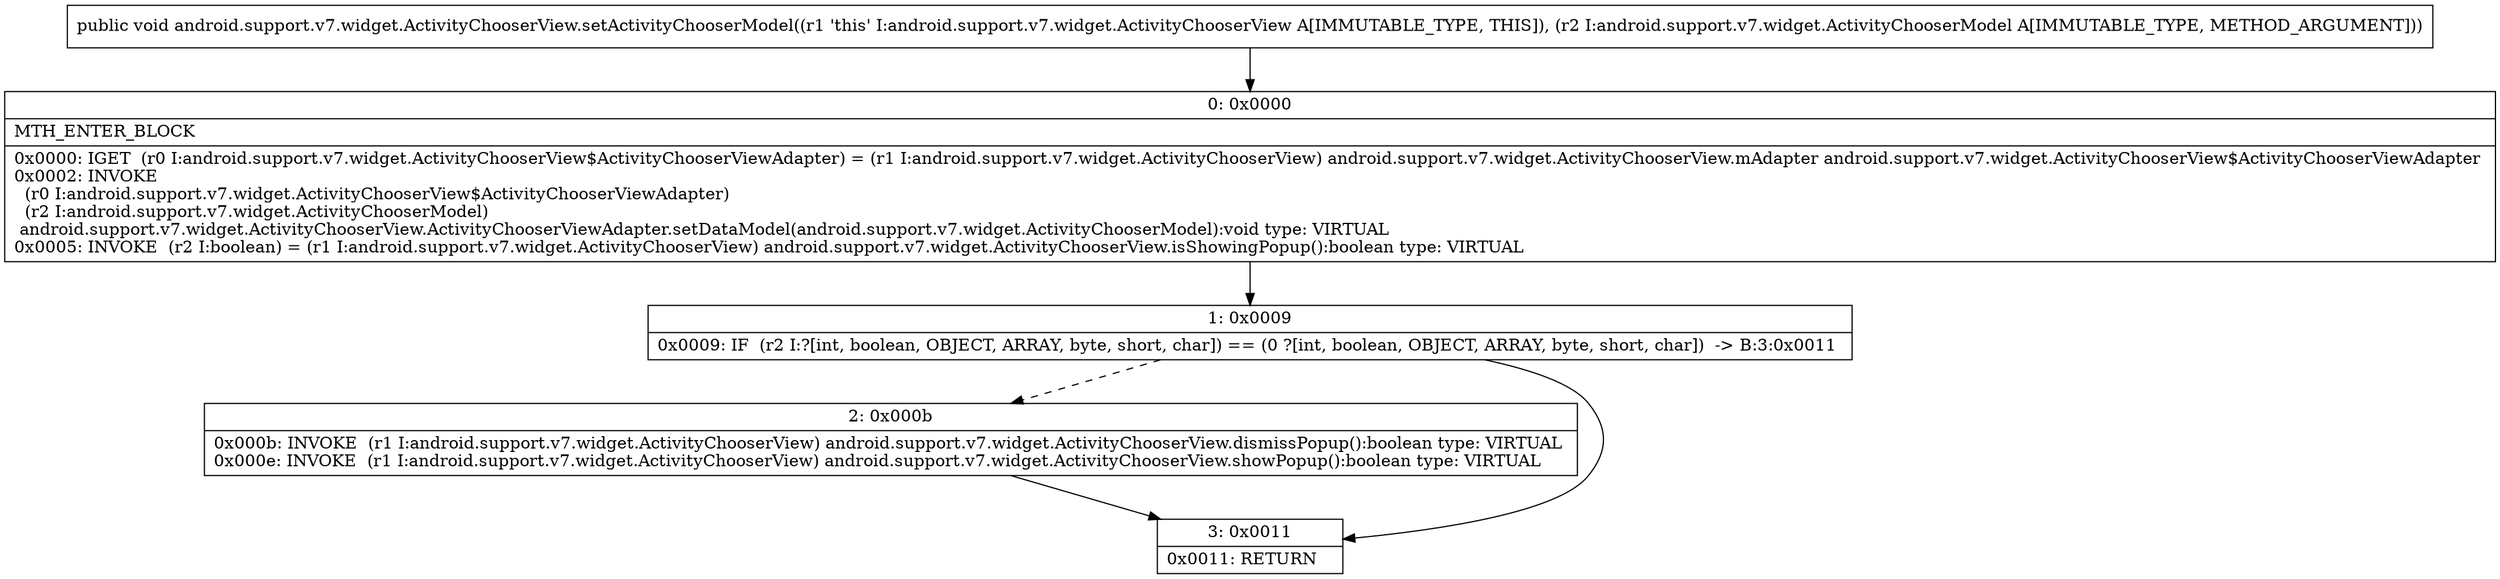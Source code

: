 digraph "CFG forandroid.support.v7.widget.ActivityChooserView.setActivityChooserModel(Landroid\/support\/v7\/widget\/ActivityChooserModel;)V" {
Node_0 [shape=record,label="{0\:\ 0x0000|MTH_ENTER_BLOCK\l|0x0000: IGET  (r0 I:android.support.v7.widget.ActivityChooserView$ActivityChooserViewAdapter) = (r1 I:android.support.v7.widget.ActivityChooserView) android.support.v7.widget.ActivityChooserView.mAdapter android.support.v7.widget.ActivityChooserView$ActivityChooserViewAdapter \l0x0002: INVOKE  \l  (r0 I:android.support.v7.widget.ActivityChooserView$ActivityChooserViewAdapter)\l  (r2 I:android.support.v7.widget.ActivityChooserModel)\l android.support.v7.widget.ActivityChooserView.ActivityChooserViewAdapter.setDataModel(android.support.v7.widget.ActivityChooserModel):void type: VIRTUAL \l0x0005: INVOKE  (r2 I:boolean) = (r1 I:android.support.v7.widget.ActivityChooserView) android.support.v7.widget.ActivityChooserView.isShowingPopup():boolean type: VIRTUAL \l}"];
Node_1 [shape=record,label="{1\:\ 0x0009|0x0009: IF  (r2 I:?[int, boolean, OBJECT, ARRAY, byte, short, char]) == (0 ?[int, boolean, OBJECT, ARRAY, byte, short, char])  \-\> B:3:0x0011 \l}"];
Node_2 [shape=record,label="{2\:\ 0x000b|0x000b: INVOKE  (r1 I:android.support.v7.widget.ActivityChooserView) android.support.v7.widget.ActivityChooserView.dismissPopup():boolean type: VIRTUAL \l0x000e: INVOKE  (r1 I:android.support.v7.widget.ActivityChooserView) android.support.v7.widget.ActivityChooserView.showPopup():boolean type: VIRTUAL \l}"];
Node_3 [shape=record,label="{3\:\ 0x0011|0x0011: RETURN   \l}"];
MethodNode[shape=record,label="{public void android.support.v7.widget.ActivityChooserView.setActivityChooserModel((r1 'this' I:android.support.v7.widget.ActivityChooserView A[IMMUTABLE_TYPE, THIS]), (r2 I:android.support.v7.widget.ActivityChooserModel A[IMMUTABLE_TYPE, METHOD_ARGUMENT])) }"];
MethodNode -> Node_0;
Node_0 -> Node_1;
Node_1 -> Node_2[style=dashed];
Node_1 -> Node_3;
Node_2 -> Node_3;
}

